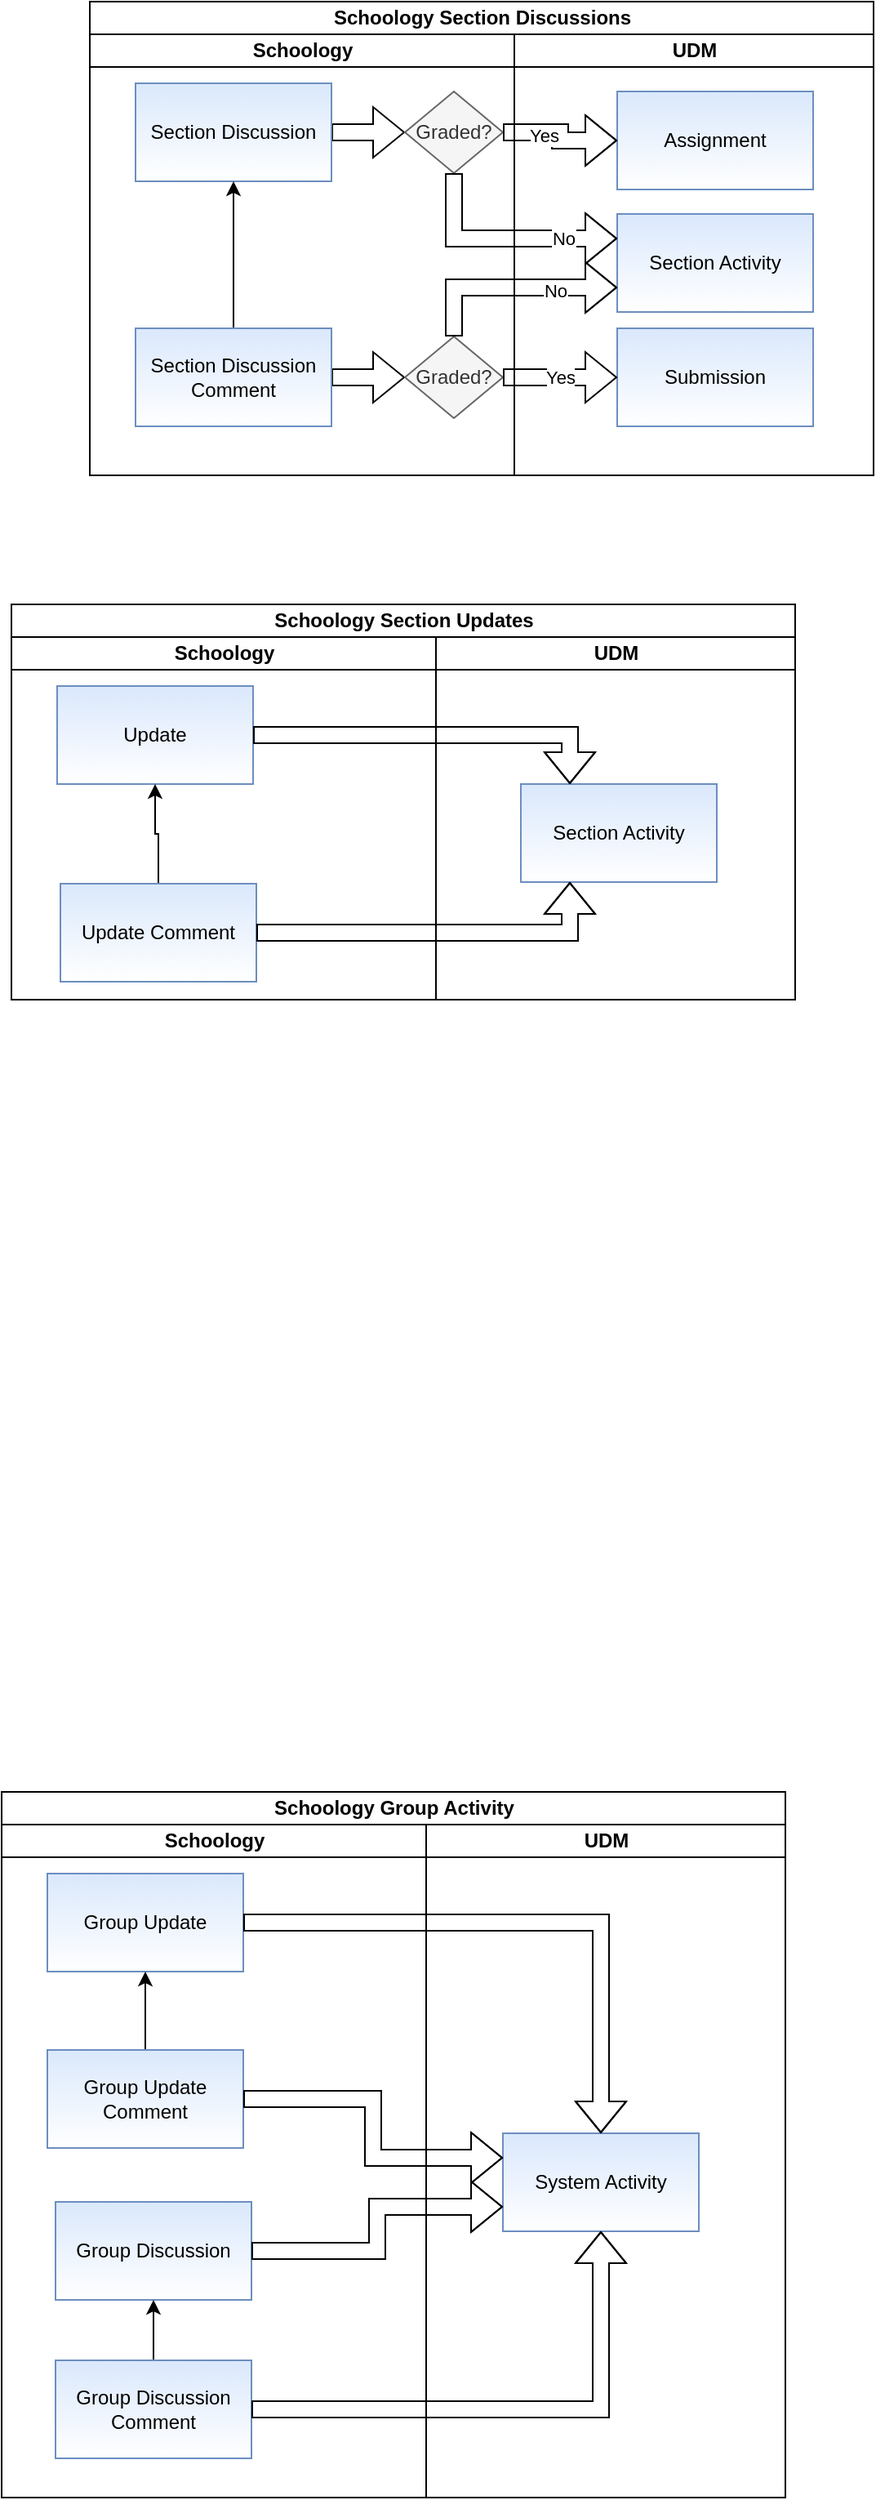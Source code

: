 <mxfile version="13.6.5">
    <diagram id="2GcuFQywJCXif7MQdkzl" name="Page-1">
        <mxGraphModel dx="1011" dy="800" grid="0" gridSize="10" guides="1" tooltips="1" connect="1" arrows="1" fold="1" page="1" pageScale="1" pageWidth="850" pageHeight="1100" math="0" shadow="0">
            <root>
                <mxCell id="0"/>
                <mxCell id="1" parent="0"/>
                <mxCell id="2" value="Schoology Section Discussions" style="swimlane;html=1;childLayout=stackLayout;resizeParent=1;resizeParentMax=0;startSize=20;" vertex="1" parent="1">
                    <mxGeometry x="190" y="30" width="480" height="290" as="geometry">
                        <mxRectangle x="190" y="30" width="230" height="20" as="alternateBounds"/>
                    </mxGeometry>
                </mxCell>
                <mxCell id="3" value="Schoology" style="swimlane;html=1;startSize=20;" vertex="1" parent="2">
                    <mxGeometry y="20" width="260" height="270" as="geometry"/>
                </mxCell>
                <mxCell id="11" style="edgeStyle=orthogonalEdgeStyle;shape=flexArrow;rounded=0;orthogonalLoop=1;jettySize=auto;html=1;exitX=1;exitY=0.5;exitDx=0;exitDy=0;entryX=0;entryY=0.5;entryDx=0;entryDy=0;" edge="1" parent="3" source="6" target="10">
                    <mxGeometry relative="1" as="geometry"/>
                </mxCell>
                <mxCell id="6" value="Section Discussion" style="rounded=0;whiteSpace=wrap;html=1;fillColor=#dae8fc;strokeColor=#6c8ebf;gradientColor=#ffffff;" vertex="1" parent="3">
                    <mxGeometry x="28" y="30" width="120" height="60" as="geometry"/>
                </mxCell>
                <mxCell id="9" style="edgeStyle=orthogonalEdgeStyle;rounded=0;orthogonalLoop=1;jettySize=auto;html=1;exitX=0.5;exitY=0;exitDx=0;exitDy=0;entryX=0.5;entryY=1;entryDx=0;entryDy=0;" edge="1" parent="3" source="7" target="6">
                    <mxGeometry relative="1" as="geometry"/>
                </mxCell>
                <mxCell id="10" value="Graded?" style="rhombus;whiteSpace=wrap;html=1;fillColor=#f5f5f5;strokeColor=#666666;fontColor=#333333;" vertex="1" parent="3">
                    <mxGeometry x="193" y="35" width="60" height="50" as="geometry"/>
                </mxCell>
                <mxCell id="21" style="edgeStyle=orthogonalEdgeStyle;shape=flexArrow;rounded=0;orthogonalLoop=1;jettySize=auto;html=1;entryX=0;entryY=0.5;entryDx=0;entryDy=0;" edge="1" parent="3" source="7" target="18">
                    <mxGeometry relative="1" as="geometry"/>
                </mxCell>
                <mxCell id="7" value="Section Discussion Comment" style="rounded=0;whiteSpace=wrap;html=1;fillColor=#dae8fc;strokeColor=#6c8ebf;gradientColor=#ffffff;" vertex="1" parent="3">
                    <mxGeometry x="28" y="180" width="120" height="60" as="geometry"/>
                </mxCell>
                <mxCell id="18" value="Graded?" style="rhombus;whiteSpace=wrap;html=1;fillColor=#f5f5f5;strokeColor=#666666;fontColor=#333333;" vertex="1" parent="3">
                    <mxGeometry x="193" y="185" width="60" height="50" as="geometry"/>
                </mxCell>
                <mxCell id="4" value="UDM" style="swimlane;html=1;startSize=20;" vertex="1" parent="2">
                    <mxGeometry x="260" y="20" width="220" height="270" as="geometry"/>
                </mxCell>
                <mxCell id="20" value="Submission" style="rounded=0;whiteSpace=wrap;html=1;fillColor=#dae8fc;strokeColor=#6c8ebf;gradientColor=#ffffff;" vertex="1" parent="4">
                    <mxGeometry x="63" y="180" width="120" height="60" as="geometry"/>
                </mxCell>
                <mxCell id="12" value="Assignment" style="rounded=0;whiteSpace=wrap;html=1;fillColor=#dae8fc;strokeColor=#6c8ebf;gradientColor=#ffffff;" vertex="1" parent="4">
                    <mxGeometry x="63" y="35" width="120" height="60" as="geometry"/>
                </mxCell>
                <mxCell id="15" value="Section Activity" style="rounded=0;whiteSpace=wrap;html=1;fillColor=#dae8fc;strokeColor=#6c8ebf;gradientColor=#ffffff;" vertex="1" parent="4">
                    <mxGeometry x="63" y="110" width="120" height="60" as="geometry"/>
                </mxCell>
                <mxCell id="13" style="edgeStyle=orthogonalEdgeStyle;shape=flexArrow;rounded=0;orthogonalLoop=1;jettySize=auto;html=1;exitX=1;exitY=0.5;exitDx=0;exitDy=0;" edge="1" parent="2" source="10" target="12">
                    <mxGeometry relative="1" as="geometry"/>
                </mxCell>
                <mxCell id="14" value="Yes" style="edgeLabel;html=1;align=center;verticalAlign=middle;resizable=0;points=[];" vertex="1" connectable="0" parent="13">
                    <mxGeometry x="-0.01" y="-10" relative="1" as="geometry">
                        <mxPoint as="offset"/>
                    </mxGeometry>
                </mxCell>
                <mxCell id="16" style="edgeStyle=orthogonalEdgeStyle;shape=flexArrow;rounded=0;orthogonalLoop=1;jettySize=auto;html=1;entryX=0;entryY=0.25;entryDx=0;entryDy=0;exitX=0.5;exitY=1;exitDx=0;exitDy=0;" edge="1" parent="2" source="10" target="15">
                    <mxGeometry relative="1" as="geometry"/>
                </mxCell>
                <mxCell id="17" value="No" style="edgeLabel;html=1;align=center;verticalAlign=middle;resizable=0;points=[];" vertex="1" connectable="0" parent="16">
                    <mxGeometry x="0.53" relative="1" as="geometry">
                        <mxPoint as="offset"/>
                    </mxGeometry>
                </mxCell>
                <mxCell id="22" value="Yes" style="edgeStyle=orthogonalEdgeStyle;shape=flexArrow;rounded=0;orthogonalLoop=1;jettySize=auto;html=1;exitX=1;exitY=0.5;exitDx=0;exitDy=0;" edge="1" parent="2" source="18" target="20">
                    <mxGeometry relative="1" as="geometry"/>
                </mxCell>
                <mxCell id="23" style="edgeStyle=orthogonalEdgeStyle;shape=flexArrow;rounded=0;orthogonalLoop=1;jettySize=auto;html=1;exitX=0.5;exitY=0;exitDx=0;exitDy=0;entryX=0;entryY=0.75;entryDx=0;entryDy=0;" edge="1" parent="2" source="18" target="15">
                    <mxGeometry relative="1" as="geometry"/>
                </mxCell>
                <mxCell id="24" value="No" style="edgeLabel;html=1;align=center;verticalAlign=middle;resizable=0;points=[];" vertex="1" connectable="0" parent="23">
                    <mxGeometry x="0.41" y="-2" relative="1" as="geometry">
                        <mxPoint as="offset"/>
                    </mxGeometry>
                </mxCell>
                <mxCell id="25" value="Schoology Section Updates" style="swimlane;html=1;childLayout=stackLayout;resizeParent=1;resizeParentMax=0;startSize=20;" vertex="1" parent="1">
                    <mxGeometry x="142" y="399" width="480" height="242" as="geometry">
                        <mxRectangle x="190" y="30" width="230" height="20" as="alternateBounds"/>
                    </mxGeometry>
                </mxCell>
                <mxCell id="26" value="Schoology" style="swimlane;html=1;startSize=20;" vertex="1" parent="25">
                    <mxGeometry y="20" width="260" height="222" as="geometry"/>
                </mxCell>
                <mxCell id="28" value="Update" style="rounded=0;whiteSpace=wrap;html=1;fillColor=#dae8fc;strokeColor=#6c8ebf;gradientColor=#ffffff;" vertex="1" parent="26">
                    <mxGeometry x="28" y="30" width="120" height="60" as="geometry"/>
                </mxCell>
                <mxCell id="29" style="edgeStyle=orthogonalEdgeStyle;rounded=0;orthogonalLoop=1;jettySize=auto;html=1;exitX=0.5;exitY=0;exitDx=0;exitDy=0;entryX=0.5;entryY=1;entryDx=0;entryDy=0;" edge="1" parent="26" source="32" target="28">
                    <mxGeometry relative="1" as="geometry"/>
                </mxCell>
                <mxCell id="32" value="Update Comment" style="rounded=0;whiteSpace=wrap;html=1;fillColor=#dae8fc;strokeColor=#6c8ebf;gradientColor=#ffffff;" vertex="1" parent="26">
                    <mxGeometry x="30" y="151" width="120" height="60" as="geometry"/>
                </mxCell>
                <mxCell id="34" value="UDM" style="swimlane;html=1;startSize=20;" vertex="1" parent="25">
                    <mxGeometry x="260" y="20" width="220" height="222" as="geometry"/>
                </mxCell>
                <mxCell id="37" value="Section Activity" style="rounded=0;whiteSpace=wrap;html=1;fillColor=#dae8fc;strokeColor=#6c8ebf;gradientColor=#ffffff;" vertex="1" parent="34">
                    <mxGeometry x="52" y="90" width="120" height="60" as="geometry"/>
                </mxCell>
                <mxCell id="27" style="edgeStyle=orthogonalEdgeStyle;shape=flexArrow;rounded=0;orthogonalLoop=1;jettySize=auto;html=1;exitX=1;exitY=0.5;exitDx=0;exitDy=0;entryX=0.25;entryY=0;entryDx=0;entryDy=0;" edge="1" parent="25" source="28" target="37">
                    <mxGeometry relative="1" as="geometry">
                        <mxPoint x="193" y="80" as="targetPoint"/>
                    </mxGeometry>
                </mxCell>
                <mxCell id="31" style="edgeStyle=orthogonalEdgeStyle;shape=flexArrow;rounded=0;orthogonalLoop=1;jettySize=auto;html=1;entryX=0.25;entryY=1;entryDx=0;entryDy=0;" edge="1" parent="25" source="32" target="37">
                    <mxGeometry relative="1" as="geometry">
                        <mxPoint x="193" y="178" as="targetPoint"/>
                    </mxGeometry>
                </mxCell>
                <mxCell id="45" value="Schoology Group Activity" style="swimlane;html=1;childLayout=stackLayout;resizeParent=1;resizeParentMax=0;startSize=20;" vertex="1" parent="1">
                    <mxGeometry x="136" y="1126" width="480" height="432" as="geometry">
                        <mxRectangle x="190" y="30" width="230" height="20" as="alternateBounds"/>
                    </mxGeometry>
                </mxCell>
                <mxCell id="46" value="Schoology" style="swimlane;html=1;startSize=20;" vertex="1" parent="45">
                    <mxGeometry y="20" width="260" height="412" as="geometry"/>
                </mxCell>
                <mxCell id="47" value="Group Update" style="rounded=0;whiteSpace=wrap;html=1;fillColor=#dae8fc;strokeColor=#6c8ebf;gradientColor=#ffffff;" vertex="1" parent="46">
                    <mxGeometry x="28" y="30" width="120" height="60" as="geometry"/>
                </mxCell>
                <mxCell id="48" style="edgeStyle=orthogonalEdgeStyle;rounded=0;orthogonalLoop=1;jettySize=auto;html=1;exitX=0.5;exitY=0;exitDx=0;exitDy=0;entryX=0.5;entryY=1;entryDx=0;entryDy=0;" edge="1" parent="46" source="49" target="47">
                    <mxGeometry relative="1" as="geometry"/>
                </mxCell>
                <mxCell id="54" value="Group Discussion" style="rounded=0;whiteSpace=wrap;html=1;fillColor=#dae8fc;strokeColor=#6c8ebf;gradientColor=#ffffff;" vertex="1" parent="46">
                    <mxGeometry x="33" y="231" width="120" height="60" as="geometry"/>
                </mxCell>
                <mxCell id="55" style="edgeStyle=orthogonalEdgeStyle;rounded=0;orthogonalLoop=1;jettySize=auto;html=1;exitX=0.5;exitY=0;exitDx=0;exitDy=0;entryX=0.5;entryY=1;entryDx=0;entryDy=0;" edge="1" parent="46" source="56" target="54">
                    <mxGeometry relative="1" as="geometry"/>
                </mxCell>
                <mxCell id="56" value="Group Discussion Comment" style="rounded=0;whiteSpace=wrap;html=1;fillColor=#dae8fc;strokeColor=#6c8ebf;gradientColor=#ffffff;" vertex="1" parent="46">
                    <mxGeometry x="33" y="328" width="120" height="60" as="geometry"/>
                </mxCell>
                <mxCell id="49" value="Group Update Comment" style="rounded=0;whiteSpace=wrap;html=1;fillColor=#dae8fc;strokeColor=#6c8ebf;gradientColor=#ffffff;" vertex="1" parent="46">
                    <mxGeometry x="28" y="138" width="120" height="60" as="geometry"/>
                </mxCell>
                <mxCell id="50" value="UDM" style="swimlane;html=1;startSize=20;" vertex="1" parent="45">
                    <mxGeometry x="260" y="20" width="220" height="412" as="geometry"/>
                </mxCell>
                <mxCell id="51" value="System Activity" style="rounded=0;whiteSpace=wrap;html=1;fillColor=#dae8fc;strokeColor=#6c8ebf;gradientColor=#ffffff;" vertex="1" parent="50">
                    <mxGeometry x="47" y="189" width="120" height="60" as="geometry"/>
                </mxCell>
                <mxCell id="52" style="edgeStyle=orthogonalEdgeStyle;shape=flexArrow;rounded=0;orthogonalLoop=1;jettySize=auto;html=1;exitX=1;exitY=0.5;exitDx=0;exitDy=0;entryX=0.5;entryY=0;entryDx=0;entryDy=0;" edge="1" parent="45" source="47" target="51">
                    <mxGeometry relative="1" as="geometry">
                        <mxPoint x="193" y="80" as="targetPoint"/>
                    </mxGeometry>
                </mxCell>
                <mxCell id="53" style="edgeStyle=orthogonalEdgeStyle;shape=flexArrow;rounded=0;orthogonalLoop=1;jettySize=auto;html=1;entryX=0;entryY=0.25;entryDx=0;entryDy=0;" edge="1" parent="45" source="49" target="51">
                    <mxGeometry relative="1" as="geometry">
                        <mxPoint x="193" y="178" as="targetPoint"/>
                    </mxGeometry>
                </mxCell>
                <mxCell id="57" style="edgeStyle=orthogonalEdgeStyle;shape=flexArrow;rounded=0;orthogonalLoop=1;jettySize=auto;html=1;entryX=0;entryY=0.75;entryDx=0;entryDy=0;" edge="1" parent="45" source="54" target="51">
                    <mxGeometry relative="1" as="geometry"/>
                </mxCell>
                <mxCell id="58" style="edgeStyle=orthogonalEdgeStyle;shape=flexArrow;rounded=0;orthogonalLoop=1;jettySize=auto;html=1;exitX=1;exitY=0.5;exitDx=0;exitDy=0;entryX=0.5;entryY=1;entryDx=0;entryDy=0;" edge="1" parent="45" source="56" target="51">
                    <mxGeometry relative="1" as="geometry"/>
                </mxCell>
            </root>
        </mxGraphModel>
    </diagram>
</mxfile>
